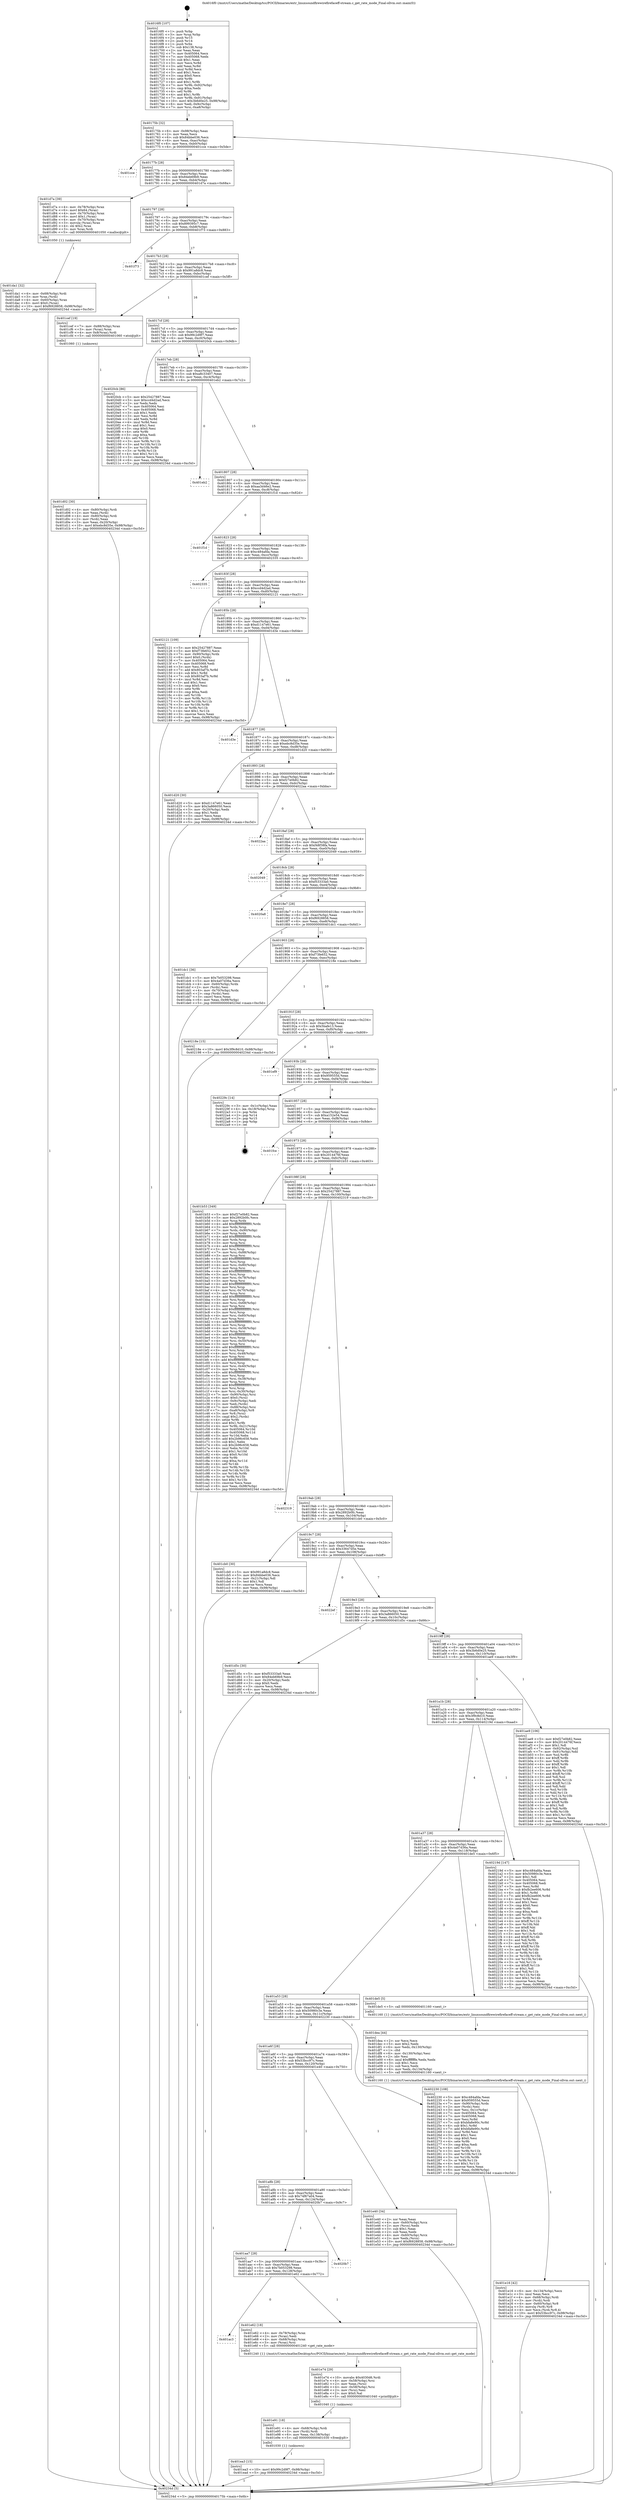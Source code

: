digraph "0x4016f0" {
  label = "0x4016f0 (/mnt/c/Users/mathe/Desktop/tcc/POCII/binaries/extr_linuxsoundfirewirefirefaceff-stream.c_get_rate_mode_Final-ollvm.out::main(0))"
  labelloc = "t"
  node[shape=record]

  Entry [label="",width=0.3,height=0.3,shape=circle,fillcolor=black,style=filled]
  "0x40175b" [label="{
     0x40175b [32]\l
     | [instrs]\l
     &nbsp;&nbsp;0x40175b \<+6\>: mov -0x98(%rbp),%eax\l
     &nbsp;&nbsp;0x401761 \<+2\>: mov %eax,%ecx\l
     &nbsp;&nbsp;0x401763 \<+6\>: sub $0x84bbe036,%ecx\l
     &nbsp;&nbsp;0x401769 \<+6\>: mov %eax,-0xac(%rbp)\l
     &nbsp;&nbsp;0x40176f \<+6\>: mov %ecx,-0xb0(%rbp)\l
     &nbsp;&nbsp;0x401775 \<+6\>: je 0000000000401cce \<main+0x5de\>\l
  }"]
  "0x401cce" [label="{
     0x401cce\l
  }", style=dashed]
  "0x40177b" [label="{
     0x40177b [28]\l
     | [instrs]\l
     &nbsp;&nbsp;0x40177b \<+5\>: jmp 0000000000401780 \<main+0x90\>\l
     &nbsp;&nbsp;0x401780 \<+6\>: mov -0xac(%rbp),%eax\l
     &nbsp;&nbsp;0x401786 \<+5\>: sub $0x84eb69b9,%eax\l
     &nbsp;&nbsp;0x40178b \<+6\>: mov %eax,-0xb4(%rbp)\l
     &nbsp;&nbsp;0x401791 \<+6\>: je 0000000000401d7a \<main+0x68a\>\l
  }"]
  Exit [label="",width=0.3,height=0.3,shape=circle,fillcolor=black,style=filled,peripheries=2]
  "0x401d7a" [label="{
     0x401d7a [39]\l
     | [instrs]\l
     &nbsp;&nbsp;0x401d7a \<+4\>: mov -0x78(%rbp),%rax\l
     &nbsp;&nbsp;0x401d7e \<+6\>: movl $0x64,(%rax)\l
     &nbsp;&nbsp;0x401d84 \<+4\>: mov -0x70(%rbp),%rax\l
     &nbsp;&nbsp;0x401d88 \<+6\>: movl $0x1,(%rax)\l
     &nbsp;&nbsp;0x401d8e \<+4\>: mov -0x70(%rbp),%rax\l
     &nbsp;&nbsp;0x401d92 \<+3\>: movslq (%rax),%rax\l
     &nbsp;&nbsp;0x401d95 \<+4\>: shl $0x2,%rax\l
     &nbsp;&nbsp;0x401d99 \<+3\>: mov %rax,%rdi\l
     &nbsp;&nbsp;0x401d9c \<+5\>: call 0000000000401050 \<malloc@plt\>\l
     | [calls]\l
     &nbsp;&nbsp;0x401050 \{1\} (unknown)\l
  }"]
  "0x401797" [label="{
     0x401797 [28]\l
     | [instrs]\l
     &nbsp;&nbsp;0x401797 \<+5\>: jmp 000000000040179c \<main+0xac\>\l
     &nbsp;&nbsp;0x40179c \<+6\>: mov -0xac(%rbp),%eax\l
     &nbsp;&nbsp;0x4017a2 \<+5\>: sub $0x899395c7,%eax\l
     &nbsp;&nbsp;0x4017a7 \<+6\>: mov %eax,-0xb8(%rbp)\l
     &nbsp;&nbsp;0x4017ad \<+6\>: je 0000000000401f73 \<main+0x883\>\l
  }"]
  "0x401ea3" [label="{
     0x401ea3 [15]\l
     | [instrs]\l
     &nbsp;&nbsp;0x401ea3 \<+10\>: movl $0x99c2d9f7,-0x98(%rbp)\l
     &nbsp;&nbsp;0x401ead \<+5\>: jmp 000000000040234d \<main+0xc5d\>\l
  }"]
  "0x401f73" [label="{
     0x401f73\l
  }", style=dashed]
  "0x4017b3" [label="{
     0x4017b3 [28]\l
     | [instrs]\l
     &nbsp;&nbsp;0x4017b3 \<+5\>: jmp 00000000004017b8 \<main+0xc8\>\l
     &nbsp;&nbsp;0x4017b8 \<+6\>: mov -0xac(%rbp),%eax\l
     &nbsp;&nbsp;0x4017be \<+5\>: sub $0x991a8dc8,%eax\l
     &nbsp;&nbsp;0x4017c3 \<+6\>: mov %eax,-0xbc(%rbp)\l
     &nbsp;&nbsp;0x4017c9 \<+6\>: je 0000000000401cef \<main+0x5ff\>\l
  }"]
  "0x401e91" [label="{
     0x401e91 [18]\l
     | [instrs]\l
     &nbsp;&nbsp;0x401e91 \<+4\>: mov -0x68(%rbp),%rdi\l
     &nbsp;&nbsp;0x401e95 \<+3\>: mov (%rdi),%rdi\l
     &nbsp;&nbsp;0x401e98 \<+6\>: mov %eax,-0x138(%rbp)\l
     &nbsp;&nbsp;0x401e9e \<+5\>: call 0000000000401030 \<free@plt\>\l
     | [calls]\l
     &nbsp;&nbsp;0x401030 \{1\} (unknown)\l
  }"]
  "0x401cef" [label="{
     0x401cef [19]\l
     | [instrs]\l
     &nbsp;&nbsp;0x401cef \<+7\>: mov -0x88(%rbp),%rax\l
     &nbsp;&nbsp;0x401cf6 \<+3\>: mov (%rax),%rax\l
     &nbsp;&nbsp;0x401cf9 \<+4\>: mov 0x8(%rax),%rdi\l
     &nbsp;&nbsp;0x401cfd \<+5\>: call 0000000000401060 \<atoi@plt\>\l
     | [calls]\l
     &nbsp;&nbsp;0x401060 \{1\} (unknown)\l
  }"]
  "0x4017cf" [label="{
     0x4017cf [28]\l
     | [instrs]\l
     &nbsp;&nbsp;0x4017cf \<+5\>: jmp 00000000004017d4 \<main+0xe4\>\l
     &nbsp;&nbsp;0x4017d4 \<+6\>: mov -0xac(%rbp),%eax\l
     &nbsp;&nbsp;0x4017da \<+5\>: sub $0x99c2d9f7,%eax\l
     &nbsp;&nbsp;0x4017df \<+6\>: mov %eax,-0xc0(%rbp)\l
     &nbsp;&nbsp;0x4017e5 \<+6\>: je 00000000004020cb \<main+0x9db\>\l
  }"]
  "0x401e74" [label="{
     0x401e74 [29]\l
     | [instrs]\l
     &nbsp;&nbsp;0x401e74 \<+10\>: movabs $0x4030d6,%rdi\l
     &nbsp;&nbsp;0x401e7e \<+4\>: mov -0x58(%rbp),%rsi\l
     &nbsp;&nbsp;0x401e82 \<+2\>: mov %eax,(%rsi)\l
     &nbsp;&nbsp;0x401e84 \<+4\>: mov -0x58(%rbp),%rsi\l
     &nbsp;&nbsp;0x401e88 \<+2\>: mov (%rsi),%esi\l
     &nbsp;&nbsp;0x401e8a \<+2\>: mov $0x0,%al\l
     &nbsp;&nbsp;0x401e8c \<+5\>: call 0000000000401040 \<printf@plt\>\l
     | [calls]\l
     &nbsp;&nbsp;0x401040 \{1\} (unknown)\l
  }"]
  "0x4020cb" [label="{
     0x4020cb [86]\l
     | [instrs]\l
     &nbsp;&nbsp;0x4020cb \<+5\>: mov $0x25427887,%eax\l
     &nbsp;&nbsp;0x4020d0 \<+5\>: mov $0xccd4d2ad,%ecx\l
     &nbsp;&nbsp;0x4020d5 \<+2\>: xor %edx,%edx\l
     &nbsp;&nbsp;0x4020d7 \<+7\>: mov 0x405064,%esi\l
     &nbsp;&nbsp;0x4020de \<+7\>: mov 0x405068,%edi\l
     &nbsp;&nbsp;0x4020e5 \<+3\>: sub $0x1,%edx\l
     &nbsp;&nbsp;0x4020e8 \<+3\>: mov %esi,%r8d\l
     &nbsp;&nbsp;0x4020eb \<+3\>: add %edx,%r8d\l
     &nbsp;&nbsp;0x4020ee \<+4\>: imul %r8d,%esi\l
     &nbsp;&nbsp;0x4020f2 \<+3\>: and $0x1,%esi\l
     &nbsp;&nbsp;0x4020f5 \<+3\>: cmp $0x0,%esi\l
     &nbsp;&nbsp;0x4020f8 \<+4\>: sete %r9b\l
     &nbsp;&nbsp;0x4020fc \<+3\>: cmp $0xa,%edi\l
     &nbsp;&nbsp;0x4020ff \<+4\>: setl %r10b\l
     &nbsp;&nbsp;0x402103 \<+3\>: mov %r9b,%r11b\l
     &nbsp;&nbsp;0x402106 \<+3\>: and %r10b,%r11b\l
     &nbsp;&nbsp;0x402109 \<+3\>: xor %r10b,%r9b\l
     &nbsp;&nbsp;0x40210c \<+3\>: or %r9b,%r11b\l
     &nbsp;&nbsp;0x40210f \<+4\>: test $0x1,%r11b\l
     &nbsp;&nbsp;0x402113 \<+3\>: cmovne %ecx,%eax\l
     &nbsp;&nbsp;0x402116 \<+6\>: mov %eax,-0x98(%rbp)\l
     &nbsp;&nbsp;0x40211c \<+5\>: jmp 000000000040234d \<main+0xc5d\>\l
  }"]
  "0x4017eb" [label="{
     0x4017eb [28]\l
     | [instrs]\l
     &nbsp;&nbsp;0x4017eb \<+5\>: jmp 00000000004017f0 \<main+0x100\>\l
     &nbsp;&nbsp;0x4017f0 \<+6\>: mov -0xac(%rbp),%eax\l
     &nbsp;&nbsp;0x4017f6 \<+5\>: sub $0xa8c33407,%eax\l
     &nbsp;&nbsp;0x4017fb \<+6\>: mov %eax,-0xc4(%rbp)\l
     &nbsp;&nbsp;0x401801 \<+6\>: je 0000000000401eb2 \<main+0x7c2\>\l
  }"]
  "0x401ac3" [label="{
     0x401ac3\l
  }", style=dashed]
  "0x401eb2" [label="{
     0x401eb2\l
  }", style=dashed]
  "0x401807" [label="{
     0x401807 [28]\l
     | [instrs]\l
     &nbsp;&nbsp;0x401807 \<+5\>: jmp 000000000040180c \<main+0x11c\>\l
     &nbsp;&nbsp;0x40180c \<+6\>: mov -0xac(%rbp),%eax\l
     &nbsp;&nbsp;0x401812 \<+5\>: sub $0xaa3d46e2,%eax\l
     &nbsp;&nbsp;0x401817 \<+6\>: mov %eax,-0xc8(%rbp)\l
     &nbsp;&nbsp;0x40181d \<+6\>: je 0000000000401f1d \<main+0x82d\>\l
  }"]
  "0x401e62" [label="{
     0x401e62 [18]\l
     | [instrs]\l
     &nbsp;&nbsp;0x401e62 \<+4\>: mov -0x78(%rbp),%rax\l
     &nbsp;&nbsp;0x401e66 \<+2\>: mov (%rax),%edi\l
     &nbsp;&nbsp;0x401e68 \<+4\>: mov -0x68(%rbp),%rax\l
     &nbsp;&nbsp;0x401e6c \<+3\>: mov (%rax),%rsi\l
     &nbsp;&nbsp;0x401e6f \<+5\>: call 0000000000401240 \<get_rate_mode\>\l
     | [calls]\l
     &nbsp;&nbsp;0x401240 \{1\} (/mnt/c/Users/mathe/Desktop/tcc/POCII/binaries/extr_linuxsoundfirewirefirefaceff-stream.c_get_rate_mode_Final-ollvm.out::get_rate_mode)\l
  }"]
  "0x401f1d" [label="{
     0x401f1d\l
  }", style=dashed]
  "0x401823" [label="{
     0x401823 [28]\l
     | [instrs]\l
     &nbsp;&nbsp;0x401823 \<+5\>: jmp 0000000000401828 \<main+0x138\>\l
     &nbsp;&nbsp;0x401828 \<+6\>: mov -0xac(%rbp),%eax\l
     &nbsp;&nbsp;0x40182e \<+5\>: sub $0xc484afda,%eax\l
     &nbsp;&nbsp;0x401833 \<+6\>: mov %eax,-0xcc(%rbp)\l
     &nbsp;&nbsp;0x401839 \<+6\>: je 0000000000402335 \<main+0xc45\>\l
  }"]
  "0x401aa7" [label="{
     0x401aa7 [28]\l
     | [instrs]\l
     &nbsp;&nbsp;0x401aa7 \<+5\>: jmp 0000000000401aac \<main+0x3bc\>\l
     &nbsp;&nbsp;0x401aac \<+6\>: mov -0xac(%rbp),%eax\l
     &nbsp;&nbsp;0x401ab2 \<+5\>: sub $0x7b053298,%eax\l
     &nbsp;&nbsp;0x401ab7 \<+6\>: mov %eax,-0x128(%rbp)\l
     &nbsp;&nbsp;0x401abd \<+6\>: je 0000000000401e62 \<main+0x772\>\l
  }"]
  "0x402335" [label="{
     0x402335\l
  }", style=dashed]
  "0x40183f" [label="{
     0x40183f [28]\l
     | [instrs]\l
     &nbsp;&nbsp;0x40183f \<+5\>: jmp 0000000000401844 \<main+0x154\>\l
     &nbsp;&nbsp;0x401844 \<+6\>: mov -0xac(%rbp),%eax\l
     &nbsp;&nbsp;0x40184a \<+5\>: sub $0xccd4d2ad,%eax\l
     &nbsp;&nbsp;0x40184f \<+6\>: mov %eax,-0xd0(%rbp)\l
     &nbsp;&nbsp;0x401855 \<+6\>: je 0000000000402121 \<main+0xa31\>\l
  }"]
  "0x4020b7" [label="{
     0x4020b7\l
  }", style=dashed]
  "0x402121" [label="{
     0x402121 [109]\l
     | [instrs]\l
     &nbsp;&nbsp;0x402121 \<+5\>: mov $0x25427887,%eax\l
     &nbsp;&nbsp;0x402126 \<+5\>: mov $0xf73fe652,%ecx\l
     &nbsp;&nbsp;0x40212b \<+7\>: mov -0x90(%rbp),%rdx\l
     &nbsp;&nbsp;0x402132 \<+6\>: movl $0x0,(%rdx)\l
     &nbsp;&nbsp;0x402138 \<+7\>: mov 0x405064,%esi\l
     &nbsp;&nbsp;0x40213f \<+7\>: mov 0x405068,%edi\l
     &nbsp;&nbsp;0x402146 \<+3\>: mov %esi,%r8d\l
     &nbsp;&nbsp;0x402149 \<+7\>: add $0x803af7b,%r8d\l
     &nbsp;&nbsp;0x402150 \<+4\>: sub $0x1,%r8d\l
     &nbsp;&nbsp;0x402154 \<+7\>: sub $0x803af7b,%r8d\l
     &nbsp;&nbsp;0x40215b \<+4\>: imul %r8d,%esi\l
     &nbsp;&nbsp;0x40215f \<+3\>: and $0x1,%esi\l
     &nbsp;&nbsp;0x402162 \<+3\>: cmp $0x0,%esi\l
     &nbsp;&nbsp;0x402165 \<+4\>: sete %r9b\l
     &nbsp;&nbsp;0x402169 \<+3\>: cmp $0xa,%edi\l
     &nbsp;&nbsp;0x40216c \<+4\>: setl %r10b\l
     &nbsp;&nbsp;0x402170 \<+3\>: mov %r9b,%r11b\l
     &nbsp;&nbsp;0x402173 \<+3\>: and %r10b,%r11b\l
     &nbsp;&nbsp;0x402176 \<+3\>: xor %r10b,%r9b\l
     &nbsp;&nbsp;0x402179 \<+3\>: or %r9b,%r11b\l
     &nbsp;&nbsp;0x40217c \<+4\>: test $0x1,%r11b\l
     &nbsp;&nbsp;0x402180 \<+3\>: cmovne %ecx,%eax\l
     &nbsp;&nbsp;0x402183 \<+6\>: mov %eax,-0x98(%rbp)\l
     &nbsp;&nbsp;0x402189 \<+5\>: jmp 000000000040234d \<main+0xc5d\>\l
  }"]
  "0x40185b" [label="{
     0x40185b [28]\l
     | [instrs]\l
     &nbsp;&nbsp;0x40185b \<+5\>: jmp 0000000000401860 \<main+0x170\>\l
     &nbsp;&nbsp;0x401860 \<+6\>: mov -0xac(%rbp),%eax\l
     &nbsp;&nbsp;0x401866 \<+5\>: sub $0xd1147e61,%eax\l
     &nbsp;&nbsp;0x40186b \<+6\>: mov %eax,-0xd4(%rbp)\l
     &nbsp;&nbsp;0x401871 \<+6\>: je 0000000000401d3e \<main+0x64e\>\l
  }"]
  "0x401a8b" [label="{
     0x401a8b [28]\l
     | [instrs]\l
     &nbsp;&nbsp;0x401a8b \<+5\>: jmp 0000000000401a90 \<main+0x3a0\>\l
     &nbsp;&nbsp;0x401a90 \<+6\>: mov -0xac(%rbp),%eax\l
     &nbsp;&nbsp;0x401a96 \<+5\>: sub $0x74f67a04,%eax\l
     &nbsp;&nbsp;0x401a9b \<+6\>: mov %eax,-0x124(%rbp)\l
     &nbsp;&nbsp;0x401aa1 \<+6\>: je 00000000004020b7 \<main+0x9c7\>\l
  }"]
  "0x401d3e" [label="{
     0x401d3e\l
  }", style=dashed]
  "0x401877" [label="{
     0x401877 [28]\l
     | [instrs]\l
     &nbsp;&nbsp;0x401877 \<+5\>: jmp 000000000040187c \<main+0x18c\>\l
     &nbsp;&nbsp;0x40187c \<+6\>: mov -0xac(%rbp),%eax\l
     &nbsp;&nbsp;0x401882 \<+5\>: sub $0xebc8d35e,%eax\l
     &nbsp;&nbsp;0x401887 \<+6\>: mov %eax,-0xd8(%rbp)\l
     &nbsp;&nbsp;0x40188d \<+6\>: je 0000000000401d20 \<main+0x630\>\l
  }"]
  "0x401e40" [label="{
     0x401e40 [34]\l
     | [instrs]\l
     &nbsp;&nbsp;0x401e40 \<+2\>: xor %eax,%eax\l
     &nbsp;&nbsp;0x401e42 \<+4\>: mov -0x60(%rbp),%rcx\l
     &nbsp;&nbsp;0x401e46 \<+2\>: mov (%rcx),%edx\l
     &nbsp;&nbsp;0x401e48 \<+3\>: sub $0x1,%eax\l
     &nbsp;&nbsp;0x401e4b \<+2\>: sub %eax,%edx\l
     &nbsp;&nbsp;0x401e4d \<+4\>: mov -0x60(%rbp),%rcx\l
     &nbsp;&nbsp;0x401e51 \<+2\>: mov %edx,(%rcx)\l
     &nbsp;&nbsp;0x401e53 \<+10\>: movl $0xf6928858,-0x98(%rbp)\l
     &nbsp;&nbsp;0x401e5d \<+5\>: jmp 000000000040234d \<main+0xc5d\>\l
  }"]
  "0x401d20" [label="{
     0x401d20 [30]\l
     | [instrs]\l
     &nbsp;&nbsp;0x401d20 \<+5\>: mov $0xd1147e61,%eax\l
     &nbsp;&nbsp;0x401d25 \<+5\>: mov $0x3a866050,%ecx\l
     &nbsp;&nbsp;0x401d2a \<+3\>: mov -0x20(%rbp),%edx\l
     &nbsp;&nbsp;0x401d2d \<+3\>: cmp $0x1,%edx\l
     &nbsp;&nbsp;0x401d30 \<+3\>: cmovl %ecx,%eax\l
     &nbsp;&nbsp;0x401d33 \<+6\>: mov %eax,-0x98(%rbp)\l
     &nbsp;&nbsp;0x401d39 \<+5\>: jmp 000000000040234d \<main+0xc5d\>\l
  }"]
  "0x401893" [label="{
     0x401893 [28]\l
     | [instrs]\l
     &nbsp;&nbsp;0x401893 \<+5\>: jmp 0000000000401898 \<main+0x1a8\>\l
     &nbsp;&nbsp;0x401898 \<+6\>: mov -0xac(%rbp),%eax\l
     &nbsp;&nbsp;0x40189e \<+5\>: sub $0xf27e0b82,%eax\l
     &nbsp;&nbsp;0x4018a3 \<+6\>: mov %eax,-0xdc(%rbp)\l
     &nbsp;&nbsp;0x4018a9 \<+6\>: je 00000000004022aa \<main+0xbba\>\l
  }"]
  "0x401a6f" [label="{
     0x401a6f [28]\l
     | [instrs]\l
     &nbsp;&nbsp;0x401a6f \<+5\>: jmp 0000000000401a74 \<main+0x384\>\l
     &nbsp;&nbsp;0x401a74 \<+6\>: mov -0xac(%rbp),%eax\l
     &nbsp;&nbsp;0x401a7a \<+5\>: sub $0x53bcc97c,%eax\l
     &nbsp;&nbsp;0x401a7f \<+6\>: mov %eax,-0x120(%rbp)\l
     &nbsp;&nbsp;0x401a85 \<+6\>: je 0000000000401e40 \<main+0x750\>\l
  }"]
  "0x4022aa" [label="{
     0x4022aa\l
  }", style=dashed]
  "0x4018af" [label="{
     0x4018af [28]\l
     | [instrs]\l
     &nbsp;&nbsp;0x4018af \<+5\>: jmp 00000000004018b4 \<main+0x1c4\>\l
     &nbsp;&nbsp;0x4018b4 \<+6\>: mov -0xac(%rbp),%eax\l
     &nbsp;&nbsp;0x4018ba \<+5\>: sub $0xf48f38fa,%eax\l
     &nbsp;&nbsp;0x4018bf \<+6\>: mov %eax,-0xe0(%rbp)\l
     &nbsp;&nbsp;0x4018c5 \<+6\>: je 0000000000402049 \<main+0x959\>\l
  }"]
  "0x402230" [label="{
     0x402230 [108]\l
     | [instrs]\l
     &nbsp;&nbsp;0x402230 \<+5\>: mov $0xc484afda,%eax\l
     &nbsp;&nbsp;0x402235 \<+5\>: mov $0x959555d,%ecx\l
     &nbsp;&nbsp;0x40223a \<+7\>: mov -0x90(%rbp),%rdx\l
     &nbsp;&nbsp;0x402241 \<+2\>: mov (%rdx),%esi\l
     &nbsp;&nbsp;0x402243 \<+3\>: mov %esi,-0x1c(%rbp)\l
     &nbsp;&nbsp;0x402246 \<+7\>: mov 0x405064,%esi\l
     &nbsp;&nbsp;0x40224d \<+7\>: mov 0x405068,%edi\l
     &nbsp;&nbsp;0x402254 \<+3\>: mov %esi,%r8d\l
     &nbsp;&nbsp;0x402257 \<+7\>: sub $0xbfa8e90c,%r8d\l
     &nbsp;&nbsp;0x40225e \<+4\>: sub $0x1,%r8d\l
     &nbsp;&nbsp;0x402262 \<+7\>: add $0xbfa8e90c,%r8d\l
     &nbsp;&nbsp;0x402269 \<+4\>: imul %r8d,%esi\l
     &nbsp;&nbsp;0x40226d \<+3\>: and $0x1,%esi\l
     &nbsp;&nbsp;0x402270 \<+3\>: cmp $0x0,%esi\l
     &nbsp;&nbsp;0x402273 \<+4\>: sete %r9b\l
     &nbsp;&nbsp;0x402277 \<+3\>: cmp $0xa,%edi\l
     &nbsp;&nbsp;0x40227a \<+4\>: setl %r10b\l
     &nbsp;&nbsp;0x40227e \<+3\>: mov %r9b,%r11b\l
     &nbsp;&nbsp;0x402281 \<+3\>: and %r10b,%r11b\l
     &nbsp;&nbsp;0x402284 \<+3\>: xor %r10b,%r9b\l
     &nbsp;&nbsp;0x402287 \<+3\>: or %r9b,%r11b\l
     &nbsp;&nbsp;0x40228a \<+4\>: test $0x1,%r11b\l
     &nbsp;&nbsp;0x40228e \<+3\>: cmovne %ecx,%eax\l
     &nbsp;&nbsp;0x402291 \<+6\>: mov %eax,-0x98(%rbp)\l
     &nbsp;&nbsp;0x402297 \<+5\>: jmp 000000000040234d \<main+0xc5d\>\l
  }"]
  "0x402049" [label="{
     0x402049\l
  }", style=dashed]
  "0x4018cb" [label="{
     0x4018cb [28]\l
     | [instrs]\l
     &nbsp;&nbsp;0x4018cb \<+5\>: jmp 00000000004018d0 \<main+0x1e0\>\l
     &nbsp;&nbsp;0x4018d0 \<+6\>: mov -0xac(%rbp),%eax\l
     &nbsp;&nbsp;0x4018d6 \<+5\>: sub $0xf53333a0,%eax\l
     &nbsp;&nbsp;0x4018db \<+6\>: mov %eax,-0xe4(%rbp)\l
     &nbsp;&nbsp;0x4018e1 \<+6\>: je 00000000004020a8 \<main+0x9b8\>\l
  }"]
  "0x401e16" [label="{
     0x401e16 [42]\l
     | [instrs]\l
     &nbsp;&nbsp;0x401e16 \<+6\>: mov -0x134(%rbp),%ecx\l
     &nbsp;&nbsp;0x401e1c \<+3\>: imul %eax,%ecx\l
     &nbsp;&nbsp;0x401e1f \<+4\>: mov -0x68(%rbp),%rdi\l
     &nbsp;&nbsp;0x401e23 \<+3\>: mov (%rdi),%rdi\l
     &nbsp;&nbsp;0x401e26 \<+4\>: mov -0x60(%rbp),%r8\l
     &nbsp;&nbsp;0x401e2a \<+3\>: movslq (%r8),%r8\l
     &nbsp;&nbsp;0x401e2d \<+4\>: mov %ecx,(%rdi,%r8,4)\l
     &nbsp;&nbsp;0x401e31 \<+10\>: movl $0x53bcc97c,-0x98(%rbp)\l
     &nbsp;&nbsp;0x401e3b \<+5\>: jmp 000000000040234d \<main+0xc5d\>\l
  }"]
  "0x4020a8" [label="{
     0x4020a8\l
  }", style=dashed]
  "0x4018e7" [label="{
     0x4018e7 [28]\l
     | [instrs]\l
     &nbsp;&nbsp;0x4018e7 \<+5\>: jmp 00000000004018ec \<main+0x1fc\>\l
     &nbsp;&nbsp;0x4018ec \<+6\>: mov -0xac(%rbp),%eax\l
     &nbsp;&nbsp;0x4018f2 \<+5\>: sub $0xf6928858,%eax\l
     &nbsp;&nbsp;0x4018f7 \<+6\>: mov %eax,-0xe8(%rbp)\l
     &nbsp;&nbsp;0x4018fd \<+6\>: je 0000000000401dc1 \<main+0x6d1\>\l
  }"]
  "0x401dea" [label="{
     0x401dea [44]\l
     | [instrs]\l
     &nbsp;&nbsp;0x401dea \<+2\>: xor %ecx,%ecx\l
     &nbsp;&nbsp;0x401dec \<+5\>: mov $0x2,%edx\l
     &nbsp;&nbsp;0x401df1 \<+6\>: mov %edx,-0x130(%rbp)\l
     &nbsp;&nbsp;0x401df7 \<+1\>: cltd\l
     &nbsp;&nbsp;0x401df8 \<+6\>: mov -0x130(%rbp),%esi\l
     &nbsp;&nbsp;0x401dfe \<+2\>: idiv %esi\l
     &nbsp;&nbsp;0x401e00 \<+6\>: imul $0xfffffffe,%edx,%edx\l
     &nbsp;&nbsp;0x401e06 \<+3\>: sub $0x1,%ecx\l
     &nbsp;&nbsp;0x401e09 \<+2\>: sub %ecx,%edx\l
     &nbsp;&nbsp;0x401e0b \<+6\>: mov %edx,-0x134(%rbp)\l
     &nbsp;&nbsp;0x401e11 \<+5\>: call 0000000000401160 \<next_i\>\l
     | [calls]\l
     &nbsp;&nbsp;0x401160 \{1\} (/mnt/c/Users/mathe/Desktop/tcc/POCII/binaries/extr_linuxsoundfirewirefirefaceff-stream.c_get_rate_mode_Final-ollvm.out::next_i)\l
  }"]
  "0x401dc1" [label="{
     0x401dc1 [36]\l
     | [instrs]\l
     &nbsp;&nbsp;0x401dc1 \<+5\>: mov $0x7b053298,%eax\l
     &nbsp;&nbsp;0x401dc6 \<+5\>: mov $0x4a07d36a,%ecx\l
     &nbsp;&nbsp;0x401dcb \<+4\>: mov -0x60(%rbp),%rdx\l
     &nbsp;&nbsp;0x401dcf \<+2\>: mov (%rdx),%esi\l
     &nbsp;&nbsp;0x401dd1 \<+4\>: mov -0x70(%rbp),%rdx\l
     &nbsp;&nbsp;0x401dd5 \<+2\>: cmp (%rdx),%esi\l
     &nbsp;&nbsp;0x401dd7 \<+3\>: cmovl %ecx,%eax\l
     &nbsp;&nbsp;0x401dda \<+6\>: mov %eax,-0x98(%rbp)\l
     &nbsp;&nbsp;0x401de0 \<+5\>: jmp 000000000040234d \<main+0xc5d\>\l
  }"]
  "0x401903" [label="{
     0x401903 [28]\l
     | [instrs]\l
     &nbsp;&nbsp;0x401903 \<+5\>: jmp 0000000000401908 \<main+0x218\>\l
     &nbsp;&nbsp;0x401908 \<+6\>: mov -0xac(%rbp),%eax\l
     &nbsp;&nbsp;0x40190e \<+5\>: sub $0xf73fe652,%eax\l
     &nbsp;&nbsp;0x401913 \<+6\>: mov %eax,-0xec(%rbp)\l
     &nbsp;&nbsp;0x401919 \<+6\>: je 000000000040218e \<main+0xa9e\>\l
  }"]
  "0x401a53" [label="{
     0x401a53 [28]\l
     | [instrs]\l
     &nbsp;&nbsp;0x401a53 \<+5\>: jmp 0000000000401a58 \<main+0x368\>\l
     &nbsp;&nbsp;0x401a58 \<+6\>: mov -0xac(%rbp),%eax\l
     &nbsp;&nbsp;0x401a5e \<+5\>: sub $0x50980c3e,%eax\l
     &nbsp;&nbsp;0x401a63 \<+6\>: mov %eax,-0x11c(%rbp)\l
     &nbsp;&nbsp;0x401a69 \<+6\>: je 0000000000402230 \<main+0xb40\>\l
  }"]
  "0x40218e" [label="{
     0x40218e [15]\l
     | [instrs]\l
     &nbsp;&nbsp;0x40218e \<+10\>: movl $0x3f9c8d10,-0x98(%rbp)\l
     &nbsp;&nbsp;0x402198 \<+5\>: jmp 000000000040234d \<main+0xc5d\>\l
  }"]
  "0x40191f" [label="{
     0x40191f [28]\l
     | [instrs]\l
     &nbsp;&nbsp;0x40191f \<+5\>: jmp 0000000000401924 \<main+0x234\>\l
     &nbsp;&nbsp;0x401924 \<+6\>: mov -0xac(%rbp),%eax\l
     &nbsp;&nbsp;0x40192a \<+5\>: sub $0x5bafe13,%eax\l
     &nbsp;&nbsp;0x40192f \<+6\>: mov %eax,-0xf0(%rbp)\l
     &nbsp;&nbsp;0x401935 \<+6\>: je 0000000000401ef9 \<main+0x809\>\l
  }"]
  "0x401de5" [label="{
     0x401de5 [5]\l
     | [instrs]\l
     &nbsp;&nbsp;0x401de5 \<+5\>: call 0000000000401160 \<next_i\>\l
     | [calls]\l
     &nbsp;&nbsp;0x401160 \{1\} (/mnt/c/Users/mathe/Desktop/tcc/POCII/binaries/extr_linuxsoundfirewirefirefaceff-stream.c_get_rate_mode_Final-ollvm.out::next_i)\l
  }"]
  "0x401ef9" [label="{
     0x401ef9\l
  }", style=dashed]
  "0x40193b" [label="{
     0x40193b [28]\l
     | [instrs]\l
     &nbsp;&nbsp;0x40193b \<+5\>: jmp 0000000000401940 \<main+0x250\>\l
     &nbsp;&nbsp;0x401940 \<+6\>: mov -0xac(%rbp),%eax\l
     &nbsp;&nbsp;0x401946 \<+5\>: sub $0x959555d,%eax\l
     &nbsp;&nbsp;0x40194b \<+6\>: mov %eax,-0xf4(%rbp)\l
     &nbsp;&nbsp;0x401951 \<+6\>: je 000000000040229c \<main+0xbac\>\l
  }"]
  "0x401a37" [label="{
     0x401a37 [28]\l
     | [instrs]\l
     &nbsp;&nbsp;0x401a37 \<+5\>: jmp 0000000000401a3c \<main+0x34c\>\l
     &nbsp;&nbsp;0x401a3c \<+6\>: mov -0xac(%rbp),%eax\l
     &nbsp;&nbsp;0x401a42 \<+5\>: sub $0x4a07d36a,%eax\l
     &nbsp;&nbsp;0x401a47 \<+6\>: mov %eax,-0x118(%rbp)\l
     &nbsp;&nbsp;0x401a4d \<+6\>: je 0000000000401de5 \<main+0x6f5\>\l
  }"]
  "0x40229c" [label="{
     0x40229c [14]\l
     | [instrs]\l
     &nbsp;&nbsp;0x40229c \<+3\>: mov -0x1c(%rbp),%eax\l
     &nbsp;&nbsp;0x40229f \<+4\>: lea -0x18(%rbp),%rsp\l
     &nbsp;&nbsp;0x4022a3 \<+1\>: pop %rbx\l
     &nbsp;&nbsp;0x4022a4 \<+2\>: pop %r14\l
     &nbsp;&nbsp;0x4022a6 \<+2\>: pop %r15\l
     &nbsp;&nbsp;0x4022a8 \<+1\>: pop %rbp\l
     &nbsp;&nbsp;0x4022a9 \<+1\>: ret\l
  }"]
  "0x401957" [label="{
     0x401957 [28]\l
     | [instrs]\l
     &nbsp;&nbsp;0x401957 \<+5\>: jmp 000000000040195c \<main+0x26c\>\l
     &nbsp;&nbsp;0x40195c \<+6\>: mov -0xac(%rbp),%eax\l
     &nbsp;&nbsp;0x401962 \<+5\>: sub $0xa152e54,%eax\l
     &nbsp;&nbsp;0x401967 \<+6\>: mov %eax,-0xf8(%rbp)\l
     &nbsp;&nbsp;0x40196d \<+6\>: je 0000000000401fce \<main+0x8de\>\l
  }"]
  "0x40219d" [label="{
     0x40219d [147]\l
     | [instrs]\l
     &nbsp;&nbsp;0x40219d \<+5\>: mov $0xc484afda,%eax\l
     &nbsp;&nbsp;0x4021a2 \<+5\>: mov $0x50980c3e,%ecx\l
     &nbsp;&nbsp;0x4021a7 \<+2\>: mov $0x1,%dl\l
     &nbsp;&nbsp;0x4021a9 \<+7\>: mov 0x405064,%esi\l
     &nbsp;&nbsp;0x4021b0 \<+7\>: mov 0x405068,%edi\l
     &nbsp;&nbsp;0x4021b7 \<+3\>: mov %esi,%r8d\l
     &nbsp;&nbsp;0x4021ba \<+7\>: sub $0xfb2ee606,%r8d\l
     &nbsp;&nbsp;0x4021c1 \<+4\>: sub $0x1,%r8d\l
     &nbsp;&nbsp;0x4021c5 \<+7\>: add $0xfb2ee606,%r8d\l
     &nbsp;&nbsp;0x4021cc \<+4\>: imul %r8d,%esi\l
     &nbsp;&nbsp;0x4021d0 \<+3\>: and $0x1,%esi\l
     &nbsp;&nbsp;0x4021d3 \<+3\>: cmp $0x0,%esi\l
     &nbsp;&nbsp;0x4021d6 \<+4\>: sete %r9b\l
     &nbsp;&nbsp;0x4021da \<+3\>: cmp $0xa,%edi\l
     &nbsp;&nbsp;0x4021dd \<+4\>: setl %r10b\l
     &nbsp;&nbsp;0x4021e1 \<+3\>: mov %r9b,%r11b\l
     &nbsp;&nbsp;0x4021e4 \<+4\>: xor $0xff,%r11b\l
     &nbsp;&nbsp;0x4021e8 \<+3\>: mov %r10b,%bl\l
     &nbsp;&nbsp;0x4021eb \<+3\>: xor $0xff,%bl\l
     &nbsp;&nbsp;0x4021ee \<+3\>: xor $0x1,%dl\l
     &nbsp;&nbsp;0x4021f1 \<+3\>: mov %r11b,%r14b\l
     &nbsp;&nbsp;0x4021f4 \<+4\>: and $0xff,%r14b\l
     &nbsp;&nbsp;0x4021f8 \<+3\>: and %dl,%r9b\l
     &nbsp;&nbsp;0x4021fb \<+3\>: mov %bl,%r15b\l
     &nbsp;&nbsp;0x4021fe \<+4\>: and $0xff,%r15b\l
     &nbsp;&nbsp;0x402202 \<+3\>: and %dl,%r10b\l
     &nbsp;&nbsp;0x402205 \<+3\>: or %r9b,%r14b\l
     &nbsp;&nbsp;0x402208 \<+3\>: or %r10b,%r15b\l
     &nbsp;&nbsp;0x40220b \<+3\>: xor %r15b,%r14b\l
     &nbsp;&nbsp;0x40220e \<+3\>: or %bl,%r11b\l
     &nbsp;&nbsp;0x402211 \<+4\>: xor $0xff,%r11b\l
     &nbsp;&nbsp;0x402215 \<+3\>: or $0x1,%dl\l
     &nbsp;&nbsp;0x402218 \<+3\>: and %dl,%r11b\l
     &nbsp;&nbsp;0x40221b \<+3\>: or %r11b,%r14b\l
     &nbsp;&nbsp;0x40221e \<+4\>: test $0x1,%r14b\l
     &nbsp;&nbsp;0x402222 \<+3\>: cmovne %ecx,%eax\l
     &nbsp;&nbsp;0x402225 \<+6\>: mov %eax,-0x98(%rbp)\l
     &nbsp;&nbsp;0x40222b \<+5\>: jmp 000000000040234d \<main+0xc5d\>\l
  }"]
  "0x401fce" [label="{
     0x401fce\l
  }", style=dashed]
  "0x401973" [label="{
     0x401973 [28]\l
     | [instrs]\l
     &nbsp;&nbsp;0x401973 \<+5\>: jmp 0000000000401978 \<main+0x288\>\l
     &nbsp;&nbsp;0x401978 \<+6\>: mov -0xac(%rbp),%eax\l
     &nbsp;&nbsp;0x40197e \<+5\>: sub $0x2014476f,%eax\l
     &nbsp;&nbsp;0x401983 \<+6\>: mov %eax,-0xfc(%rbp)\l
     &nbsp;&nbsp;0x401989 \<+6\>: je 0000000000401b53 \<main+0x463\>\l
  }"]
  "0x401da1" [label="{
     0x401da1 [32]\l
     | [instrs]\l
     &nbsp;&nbsp;0x401da1 \<+4\>: mov -0x68(%rbp),%rdi\l
     &nbsp;&nbsp;0x401da5 \<+3\>: mov %rax,(%rdi)\l
     &nbsp;&nbsp;0x401da8 \<+4\>: mov -0x60(%rbp),%rax\l
     &nbsp;&nbsp;0x401dac \<+6\>: movl $0x0,(%rax)\l
     &nbsp;&nbsp;0x401db2 \<+10\>: movl $0xf6928858,-0x98(%rbp)\l
     &nbsp;&nbsp;0x401dbc \<+5\>: jmp 000000000040234d \<main+0xc5d\>\l
  }"]
  "0x401b53" [label="{
     0x401b53 [349]\l
     | [instrs]\l
     &nbsp;&nbsp;0x401b53 \<+5\>: mov $0xf27e0b82,%eax\l
     &nbsp;&nbsp;0x401b58 \<+5\>: mov $0x2892b0fc,%ecx\l
     &nbsp;&nbsp;0x401b5d \<+3\>: mov %rsp,%rdx\l
     &nbsp;&nbsp;0x401b60 \<+4\>: add $0xfffffffffffffff0,%rdx\l
     &nbsp;&nbsp;0x401b64 \<+3\>: mov %rdx,%rsp\l
     &nbsp;&nbsp;0x401b67 \<+7\>: mov %rdx,-0x90(%rbp)\l
     &nbsp;&nbsp;0x401b6e \<+3\>: mov %rsp,%rdx\l
     &nbsp;&nbsp;0x401b71 \<+4\>: add $0xfffffffffffffff0,%rdx\l
     &nbsp;&nbsp;0x401b75 \<+3\>: mov %rdx,%rsp\l
     &nbsp;&nbsp;0x401b78 \<+3\>: mov %rsp,%rsi\l
     &nbsp;&nbsp;0x401b7b \<+4\>: add $0xfffffffffffffff0,%rsi\l
     &nbsp;&nbsp;0x401b7f \<+3\>: mov %rsi,%rsp\l
     &nbsp;&nbsp;0x401b82 \<+7\>: mov %rsi,-0x88(%rbp)\l
     &nbsp;&nbsp;0x401b89 \<+3\>: mov %rsp,%rsi\l
     &nbsp;&nbsp;0x401b8c \<+4\>: add $0xfffffffffffffff0,%rsi\l
     &nbsp;&nbsp;0x401b90 \<+3\>: mov %rsi,%rsp\l
     &nbsp;&nbsp;0x401b93 \<+4\>: mov %rsi,-0x80(%rbp)\l
     &nbsp;&nbsp;0x401b97 \<+3\>: mov %rsp,%rsi\l
     &nbsp;&nbsp;0x401b9a \<+4\>: add $0xfffffffffffffff0,%rsi\l
     &nbsp;&nbsp;0x401b9e \<+3\>: mov %rsi,%rsp\l
     &nbsp;&nbsp;0x401ba1 \<+4\>: mov %rsi,-0x78(%rbp)\l
     &nbsp;&nbsp;0x401ba5 \<+3\>: mov %rsp,%rsi\l
     &nbsp;&nbsp;0x401ba8 \<+4\>: add $0xfffffffffffffff0,%rsi\l
     &nbsp;&nbsp;0x401bac \<+3\>: mov %rsi,%rsp\l
     &nbsp;&nbsp;0x401baf \<+4\>: mov %rsi,-0x70(%rbp)\l
     &nbsp;&nbsp;0x401bb3 \<+3\>: mov %rsp,%rsi\l
     &nbsp;&nbsp;0x401bb6 \<+4\>: add $0xfffffffffffffff0,%rsi\l
     &nbsp;&nbsp;0x401bba \<+3\>: mov %rsi,%rsp\l
     &nbsp;&nbsp;0x401bbd \<+4\>: mov %rsi,-0x68(%rbp)\l
     &nbsp;&nbsp;0x401bc1 \<+3\>: mov %rsp,%rsi\l
     &nbsp;&nbsp;0x401bc4 \<+4\>: add $0xfffffffffffffff0,%rsi\l
     &nbsp;&nbsp;0x401bc8 \<+3\>: mov %rsi,%rsp\l
     &nbsp;&nbsp;0x401bcb \<+4\>: mov %rsi,-0x60(%rbp)\l
     &nbsp;&nbsp;0x401bcf \<+3\>: mov %rsp,%rsi\l
     &nbsp;&nbsp;0x401bd2 \<+4\>: add $0xfffffffffffffff0,%rsi\l
     &nbsp;&nbsp;0x401bd6 \<+3\>: mov %rsi,%rsp\l
     &nbsp;&nbsp;0x401bd9 \<+4\>: mov %rsi,-0x58(%rbp)\l
     &nbsp;&nbsp;0x401bdd \<+3\>: mov %rsp,%rsi\l
     &nbsp;&nbsp;0x401be0 \<+4\>: add $0xfffffffffffffff0,%rsi\l
     &nbsp;&nbsp;0x401be4 \<+3\>: mov %rsi,%rsp\l
     &nbsp;&nbsp;0x401be7 \<+4\>: mov %rsi,-0x50(%rbp)\l
     &nbsp;&nbsp;0x401beb \<+3\>: mov %rsp,%rsi\l
     &nbsp;&nbsp;0x401bee \<+4\>: add $0xfffffffffffffff0,%rsi\l
     &nbsp;&nbsp;0x401bf2 \<+3\>: mov %rsi,%rsp\l
     &nbsp;&nbsp;0x401bf5 \<+4\>: mov %rsi,-0x48(%rbp)\l
     &nbsp;&nbsp;0x401bf9 \<+3\>: mov %rsp,%rsi\l
     &nbsp;&nbsp;0x401bfc \<+4\>: add $0xfffffffffffffff0,%rsi\l
     &nbsp;&nbsp;0x401c00 \<+3\>: mov %rsi,%rsp\l
     &nbsp;&nbsp;0x401c03 \<+4\>: mov %rsi,-0x40(%rbp)\l
     &nbsp;&nbsp;0x401c07 \<+3\>: mov %rsp,%rsi\l
     &nbsp;&nbsp;0x401c0a \<+4\>: add $0xfffffffffffffff0,%rsi\l
     &nbsp;&nbsp;0x401c0e \<+3\>: mov %rsi,%rsp\l
     &nbsp;&nbsp;0x401c11 \<+4\>: mov %rsi,-0x38(%rbp)\l
     &nbsp;&nbsp;0x401c15 \<+3\>: mov %rsp,%rsi\l
     &nbsp;&nbsp;0x401c18 \<+4\>: add $0xfffffffffffffff0,%rsi\l
     &nbsp;&nbsp;0x401c1c \<+3\>: mov %rsi,%rsp\l
     &nbsp;&nbsp;0x401c1f \<+4\>: mov %rsi,-0x30(%rbp)\l
     &nbsp;&nbsp;0x401c23 \<+7\>: mov -0x90(%rbp),%rsi\l
     &nbsp;&nbsp;0x401c2a \<+6\>: movl $0x0,(%rsi)\l
     &nbsp;&nbsp;0x401c30 \<+6\>: mov -0x9c(%rbp),%edi\l
     &nbsp;&nbsp;0x401c36 \<+2\>: mov %edi,(%rdx)\l
     &nbsp;&nbsp;0x401c38 \<+7\>: mov -0x88(%rbp),%rsi\l
     &nbsp;&nbsp;0x401c3f \<+7\>: mov -0xa8(%rbp),%r8\l
     &nbsp;&nbsp;0x401c46 \<+3\>: mov %r8,(%rsi)\l
     &nbsp;&nbsp;0x401c49 \<+3\>: cmpl $0x2,(%rdx)\l
     &nbsp;&nbsp;0x401c4c \<+4\>: setne %r9b\l
     &nbsp;&nbsp;0x401c50 \<+4\>: and $0x1,%r9b\l
     &nbsp;&nbsp;0x401c54 \<+4\>: mov %r9b,-0x21(%rbp)\l
     &nbsp;&nbsp;0x401c58 \<+8\>: mov 0x405064,%r10d\l
     &nbsp;&nbsp;0x401c60 \<+8\>: mov 0x405068,%r11d\l
     &nbsp;&nbsp;0x401c68 \<+3\>: mov %r10d,%ebx\l
     &nbsp;&nbsp;0x401c6b \<+6\>: add $0x2b96c658,%ebx\l
     &nbsp;&nbsp;0x401c71 \<+3\>: sub $0x1,%ebx\l
     &nbsp;&nbsp;0x401c74 \<+6\>: sub $0x2b96c658,%ebx\l
     &nbsp;&nbsp;0x401c7a \<+4\>: imul %ebx,%r10d\l
     &nbsp;&nbsp;0x401c7e \<+4\>: and $0x1,%r10d\l
     &nbsp;&nbsp;0x401c82 \<+4\>: cmp $0x0,%r10d\l
     &nbsp;&nbsp;0x401c86 \<+4\>: sete %r9b\l
     &nbsp;&nbsp;0x401c8a \<+4\>: cmp $0xa,%r11d\l
     &nbsp;&nbsp;0x401c8e \<+4\>: setl %r14b\l
     &nbsp;&nbsp;0x401c92 \<+3\>: mov %r9b,%r15b\l
     &nbsp;&nbsp;0x401c95 \<+3\>: and %r14b,%r15b\l
     &nbsp;&nbsp;0x401c98 \<+3\>: xor %r14b,%r9b\l
     &nbsp;&nbsp;0x401c9b \<+3\>: or %r9b,%r15b\l
     &nbsp;&nbsp;0x401c9e \<+4\>: test $0x1,%r15b\l
     &nbsp;&nbsp;0x401ca2 \<+3\>: cmovne %ecx,%eax\l
     &nbsp;&nbsp;0x401ca5 \<+6\>: mov %eax,-0x98(%rbp)\l
     &nbsp;&nbsp;0x401cab \<+5\>: jmp 000000000040234d \<main+0xc5d\>\l
  }"]
  "0x40198f" [label="{
     0x40198f [28]\l
     | [instrs]\l
     &nbsp;&nbsp;0x40198f \<+5\>: jmp 0000000000401994 \<main+0x2a4\>\l
     &nbsp;&nbsp;0x401994 \<+6\>: mov -0xac(%rbp),%eax\l
     &nbsp;&nbsp;0x40199a \<+5\>: sub $0x25427887,%eax\l
     &nbsp;&nbsp;0x40199f \<+6\>: mov %eax,-0x100(%rbp)\l
     &nbsp;&nbsp;0x4019a5 \<+6\>: je 0000000000402319 \<main+0xc29\>\l
  }"]
  "0x401d02" [label="{
     0x401d02 [30]\l
     | [instrs]\l
     &nbsp;&nbsp;0x401d02 \<+4\>: mov -0x80(%rbp),%rdi\l
     &nbsp;&nbsp;0x401d06 \<+2\>: mov %eax,(%rdi)\l
     &nbsp;&nbsp;0x401d08 \<+4\>: mov -0x80(%rbp),%rdi\l
     &nbsp;&nbsp;0x401d0c \<+2\>: mov (%rdi),%eax\l
     &nbsp;&nbsp;0x401d0e \<+3\>: mov %eax,-0x20(%rbp)\l
     &nbsp;&nbsp;0x401d11 \<+10\>: movl $0xebc8d35e,-0x98(%rbp)\l
     &nbsp;&nbsp;0x401d1b \<+5\>: jmp 000000000040234d \<main+0xc5d\>\l
  }"]
  "0x402319" [label="{
     0x402319\l
  }", style=dashed]
  "0x4019ab" [label="{
     0x4019ab [28]\l
     | [instrs]\l
     &nbsp;&nbsp;0x4019ab \<+5\>: jmp 00000000004019b0 \<main+0x2c0\>\l
     &nbsp;&nbsp;0x4019b0 \<+6\>: mov -0xac(%rbp),%eax\l
     &nbsp;&nbsp;0x4019b6 \<+5\>: sub $0x2892b0fc,%eax\l
     &nbsp;&nbsp;0x4019bb \<+6\>: mov %eax,-0x104(%rbp)\l
     &nbsp;&nbsp;0x4019c1 \<+6\>: je 0000000000401cb0 \<main+0x5c0\>\l
  }"]
  "0x4016f0" [label="{
     0x4016f0 [107]\l
     | [instrs]\l
     &nbsp;&nbsp;0x4016f0 \<+1\>: push %rbp\l
     &nbsp;&nbsp;0x4016f1 \<+3\>: mov %rsp,%rbp\l
     &nbsp;&nbsp;0x4016f4 \<+2\>: push %r15\l
     &nbsp;&nbsp;0x4016f6 \<+2\>: push %r14\l
     &nbsp;&nbsp;0x4016f8 \<+1\>: push %rbx\l
     &nbsp;&nbsp;0x4016f9 \<+7\>: sub $0x138,%rsp\l
     &nbsp;&nbsp;0x401700 \<+2\>: xor %eax,%eax\l
     &nbsp;&nbsp;0x401702 \<+7\>: mov 0x405064,%ecx\l
     &nbsp;&nbsp;0x401709 \<+7\>: mov 0x405068,%edx\l
     &nbsp;&nbsp;0x401710 \<+3\>: sub $0x1,%eax\l
     &nbsp;&nbsp;0x401713 \<+3\>: mov %ecx,%r8d\l
     &nbsp;&nbsp;0x401716 \<+3\>: add %eax,%r8d\l
     &nbsp;&nbsp;0x401719 \<+4\>: imul %r8d,%ecx\l
     &nbsp;&nbsp;0x40171d \<+3\>: and $0x1,%ecx\l
     &nbsp;&nbsp;0x401720 \<+3\>: cmp $0x0,%ecx\l
     &nbsp;&nbsp;0x401723 \<+4\>: sete %r9b\l
     &nbsp;&nbsp;0x401727 \<+4\>: and $0x1,%r9b\l
     &nbsp;&nbsp;0x40172b \<+7\>: mov %r9b,-0x92(%rbp)\l
     &nbsp;&nbsp;0x401732 \<+3\>: cmp $0xa,%edx\l
     &nbsp;&nbsp;0x401735 \<+4\>: setl %r9b\l
     &nbsp;&nbsp;0x401739 \<+4\>: and $0x1,%r9b\l
     &nbsp;&nbsp;0x40173d \<+7\>: mov %r9b,-0x91(%rbp)\l
     &nbsp;&nbsp;0x401744 \<+10\>: movl $0x3b6d0e25,-0x98(%rbp)\l
     &nbsp;&nbsp;0x40174e \<+6\>: mov %edi,-0x9c(%rbp)\l
     &nbsp;&nbsp;0x401754 \<+7\>: mov %rsi,-0xa8(%rbp)\l
  }"]
  "0x401cb0" [label="{
     0x401cb0 [30]\l
     | [instrs]\l
     &nbsp;&nbsp;0x401cb0 \<+5\>: mov $0x991a8dc8,%eax\l
     &nbsp;&nbsp;0x401cb5 \<+5\>: mov $0x84bbe036,%ecx\l
     &nbsp;&nbsp;0x401cba \<+3\>: mov -0x21(%rbp),%dl\l
     &nbsp;&nbsp;0x401cbd \<+3\>: test $0x1,%dl\l
     &nbsp;&nbsp;0x401cc0 \<+3\>: cmovne %ecx,%eax\l
     &nbsp;&nbsp;0x401cc3 \<+6\>: mov %eax,-0x98(%rbp)\l
     &nbsp;&nbsp;0x401cc9 \<+5\>: jmp 000000000040234d \<main+0xc5d\>\l
  }"]
  "0x4019c7" [label="{
     0x4019c7 [28]\l
     | [instrs]\l
     &nbsp;&nbsp;0x4019c7 \<+5\>: jmp 00000000004019cc \<main+0x2dc\>\l
     &nbsp;&nbsp;0x4019cc \<+6\>: mov -0xac(%rbp),%eax\l
     &nbsp;&nbsp;0x4019d2 \<+5\>: sub $0x33647d5e,%eax\l
     &nbsp;&nbsp;0x4019d7 \<+6\>: mov %eax,-0x108(%rbp)\l
     &nbsp;&nbsp;0x4019dd \<+6\>: je 00000000004022ef \<main+0xbff\>\l
  }"]
  "0x40234d" [label="{
     0x40234d [5]\l
     | [instrs]\l
     &nbsp;&nbsp;0x40234d \<+5\>: jmp 000000000040175b \<main+0x6b\>\l
  }"]
  "0x4022ef" [label="{
     0x4022ef\l
  }", style=dashed]
  "0x4019e3" [label="{
     0x4019e3 [28]\l
     | [instrs]\l
     &nbsp;&nbsp;0x4019e3 \<+5\>: jmp 00000000004019e8 \<main+0x2f8\>\l
     &nbsp;&nbsp;0x4019e8 \<+6\>: mov -0xac(%rbp),%eax\l
     &nbsp;&nbsp;0x4019ee \<+5\>: sub $0x3a866050,%eax\l
     &nbsp;&nbsp;0x4019f3 \<+6\>: mov %eax,-0x10c(%rbp)\l
     &nbsp;&nbsp;0x4019f9 \<+6\>: je 0000000000401d5c \<main+0x66c\>\l
  }"]
  "0x401a1b" [label="{
     0x401a1b [28]\l
     | [instrs]\l
     &nbsp;&nbsp;0x401a1b \<+5\>: jmp 0000000000401a20 \<main+0x330\>\l
     &nbsp;&nbsp;0x401a20 \<+6\>: mov -0xac(%rbp),%eax\l
     &nbsp;&nbsp;0x401a26 \<+5\>: sub $0x3f9c8d10,%eax\l
     &nbsp;&nbsp;0x401a2b \<+6\>: mov %eax,-0x114(%rbp)\l
     &nbsp;&nbsp;0x401a31 \<+6\>: je 000000000040219d \<main+0xaad\>\l
  }"]
  "0x401d5c" [label="{
     0x401d5c [30]\l
     | [instrs]\l
     &nbsp;&nbsp;0x401d5c \<+5\>: mov $0xf53333a0,%eax\l
     &nbsp;&nbsp;0x401d61 \<+5\>: mov $0x84eb69b9,%ecx\l
     &nbsp;&nbsp;0x401d66 \<+3\>: mov -0x20(%rbp),%edx\l
     &nbsp;&nbsp;0x401d69 \<+3\>: cmp $0x0,%edx\l
     &nbsp;&nbsp;0x401d6c \<+3\>: cmove %ecx,%eax\l
     &nbsp;&nbsp;0x401d6f \<+6\>: mov %eax,-0x98(%rbp)\l
     &nbsp;&nbsp;0x401d75 \<+5\>: jmp 000000000040234d \<main+0xc5d\>\l
  }"]
  "0x4019ff" [label="{
     0x4019ff [28]\l
     | [instrs]\l
     &nbsp;&nbsp;0x4019ff \<+5\>: jmp 0000000000401a04 \<main+0x314\>\l
     &nbsp;&nbsp;0x401a04 \<+6\>: mov -0xac(%rbp),%eax\l
     &nbsp;&nbsp;0x401a0a \<+5\>: sub $0x3b6d0e25,%eax\l
     &nbsp;&nbsp;0x401a0f \<+6\>: mov %eax,-0x110(%rbp)\l
     &nbsp;&nbsp;0x401a15 \<+6\>: je 0000000000401ae9 \<main+0x3f9\>\l
  }"]
  "0x401ae9" [label="{
     0x401ae9 [106]\l
     | [instrs]\l
     &nbsp;&nbsp;0x401ae9 \<+5\>: mov $0xf27e0b82,%eax\l
     &nbsp;&nbsp;0x401aee \<+5\>: mov $0x2014476f,%ecx\l
     &nbsp;&nbsp;0x401af3 \<+2\>: mov $0x1,%dl\l
     &nbsp;&nbsp;0x401af5 \<+7\>: mov -0x92(%rbp),%sil\l
     &nbsp;&nbsp;0x401afc \<+7\>: mov -0x91(%rbp),%dil\l
     &nbsp;&nbsp;0x401b03 \<+3\>: mov %sil,%r8b\l
     &nbsp;&nbsp;0x401b06 \<+4\>: xor $0xff,%r8b\l
     &nbsp;&nbsp;0x401b0a \<+3\>: mov %dil,%r9b\l
     &nbsp;&nbsp;0x401b0d \<+4\>: xor $0xff,%r9b\l
     &nbsp;&nbsp;0x401b11 \<+3\>: xor $0x1,%dl\l
     &nbsp;&nbsp;0x401b14 \<+3\>: mov %r8b,%r10b\l
     &nbsp;&nbsp;0x401b17 \<+4\>: and $0xff,%r10b\l
     &nbsp;&nbsp;0x401b1b \<+3\>: and %dl,%sil\l
     &nbsp;&nbsp;0x401b1e \<+3\>: mov %r9b,%r11b\l
     &nbsp;&nbsp;0x401b21 \<+4\>: and $0xff,%r11b\l
     &nbsp;&nbsp;0x401b25 \<+3\>: and %dl,%dil\l
     &nbsp;&nbsp;0x401b28 \<+3\>: or %sil,%r10b\l
     &nbsp;&nbsp;0x401b2b \<+3\>: or %dil,%r11b\l
     &nbsp;&nbsp;0x401b2e \<+3\>: xor %r11b,%r10b\l
     &nbsp;&nbsp;0x401b31 \<+3\>: or %r9b,%r8b\l
     &nbsp;&nbsp;0x401b34 \<+4\>: xor $0xff,%r8b\l
     &nbsp;&nbsp;0x401b38 \<+3\>: or $0x1,%dl\l
     &nbsp;&nbsp;0x401b3b \<+3\>: and %dl,%r8b\l
     &nbsp;&nbsp;0x401b3e \<+3\>: or %r8b,%r10b\l
     &nbsp;&nbsp;0x401b41 \<+4\>: test $0x1,%r10b\l
     &nbsp;&nbsp;0x401b45 \<+3\>: cmovne %ecx,%eax\l
     &nbsp;&nbsp;0x401b48 \<+6\>: mov %eax,-0x98(%rbp)\l
     &nbsp;&nbsp;0x401b4e \<+5\>: jmp 000000000040234d \<main+0xc5d\>\l
  }"]
  Entry -> "0x4016f0" [label=" 1"]
  "0x40175b" -> "0x401cce" [label=" 0"]
  "0x40175b" -> "0x40177b" [label=" 18"]
  "0x40229c" -> Exit [label=" 1"]
  "0x40177b" -> "0x401d7a" [label=" 1"]
  "0x40177b" -> "0x401797" [label=" 17"]
  "0x402230" -> "0x40234d" [label=" 1"]
  "0x401797" -> "0x401f73" [label=" 0"]
  "0x401797" -> "0x4017b3" [label=" 17"]
  "0x40219d" -> "0x40234d" [label=" 1"]
  "0x4017b3" -> "0x401cef" [label=" 1"]
  "0x4017b3" -> "0x4017cf" [label=" 16"]
  "0x40218e" -> "0x40234d" [label=" 1"]
  "0x4017cf" -> "0x4020cb" [label=" 1"]
  "0x4017cf" -> "0x4017eb" [label=" 15"]
  "0x402121" -> "0x40234d" [label=" 1"]
  "0x4017eb" -> "0x401eb2" [label=" 0"]
  "0x4017eb" -> "0x401807" [label=" 15"]
  "0x4020cb" -> "0x40234d" [label=" 1"]
  "0x401807" -> "0x401f1d" [label=" 0"]
  "0x401807" -> "0x401823" [label=" 15"]
  "0x401ea3" -> "0x40234d" [label=" 1"]
  "0x401823" -> "0x402335" [label=" 0"]
  "0x401823" -> "0x40183f" [label=" 15"]
  "0x401e74" -> "0x401e91" [label=" 1"]
  "0x40183f" -> "0x402121" [label=" 1"]
  "0x40183f" -> "0x40185b" [label=" 14"]
  "0x401e62" -> "0x401e74" [label=" 1"]
  "0x40185b" -> "0x401d3e" [label=" 0"]
  "0x40185b" -> "0x401877" [label=" 14"]
  "0x401aa7" -> "0x401e62" [label=" 1"]
  "0x401877" -> "0x401d20" [label=" 1"]
  "0x401877" -> "0x401893" [label=" 13"]
  "0x401e91" -> "0x401ea3" [label=" 1"]
  "0x401893" -> "0x4022aa" [label=" 0"]
  "0x401893" -> "0x4018af" [label=" 13"]
  "0x401a8b" -> "0x4020b7" [label=" 0"]
  "0x4018af" -> "0x402049" [label=" 0"]
  "0x4018af" -> "0x4018cb" [label=" 13"]
  "0x401aa7" -> "0x401ac3" [label=" 0"]
  "0x4018cb" -> "0x4020a8" [label=" 0"]
  "0x4018cb" -> "0x4018e7" [label=" 13"]
  "0x401a6f" -> "0x401a8b" [label=" 1"]
  "0x4018e7" -> "0x401dc1" [label=" 2"]
  "0x4018e7" -> "0x401903" [label=" 11"]
  "0x401a6f" -> "0x401e40" [label=" 1"]
  "0x401903" -> "0x40218e" [label=" 1"]
  "0x401903" -> "0x40191f" [label=" 10"]
  "0x401a8b" -> "0x401aa7" [label=" 1"]
  "0x40191f" -> "0x401ef9" [label=" 0"]
  "0x40191f" -> "0x40193b" [label=" 10"]
  "0x401a53" -> "0x401a6f" [label=" 2"]
  "0x40193b" -> "0x40229c" [label=" 1"]
  "0x40193b" -> "0x401957" [label=" 9"]
  "0x401e40" -> "0x40234d" [label=" 1"]
  "0x401957" -> "0x401fce" [label=" 0"]
  "0x401957" -> "0x401973" [label=" 9"]
  "0x401e16" -> "0x40234d" [label=" 1"]
  "0x401973" -> "0x401b53" [label=" 1"]
  "0x401973" -> "0x40198f" [label=" 8"]
  "0x401de5" -> "0x401dea" [label=" 1"]
  "0x40198f" -> "0x402319" [label=" 0"]
  "0x40198f" -> "0x4019ab" [label=" 8"]
  "0x401a37" -> "0x401a53" [label=" 3"]
  "0x4019ab" -> "0x401cb0" [label=" 1"]
  "0x4019ab" -> "0x4019c7" [label=" 7"]
  "0x401a53" -> "0x402230" [label=" 1"]
  "0x4019c7" -> "0x4022ef" [label=" 0"]
  "0x4019c7" -> "0x4019e3" [label=" 7"]
  "0x401a1b" -> "0x401a37" [label=" 4"]
  "0x4019e3" -> "0x401d5c" [label=" 1"]
  "0x4019e3" -> "0x4019ff" [label=" 6"]
  "0x401a1b" -> "0x40219d" [label=" 1"]
  "0x4019ff" -> "0x401ae9" [label=" 1"]
  "0x4019ff" -> "0x401a1b" [label=" 5"]
  "0x401ae9" -> "0x40234d" [label=" 1"]
  "0x4016f0" -> "0x40175b" [label=" 1"]
  "0x40234d" -> "0x40175b" [label=" 17"]
  "0x401a37" -> "0x401de5" [label=" 1"]
  "0x401b53" -> "0x40234d" [label=" 1"]
  "0x401cb0" -> "0x40234d" [label=" 1"]
  "0x401cef" -> "0x401d02" [label=" 1"]
  "0x401d02" -> "0x40234d" [label=" 1"]
  "0x401d20" -> "0x40234d" [label=" 1"]
  "0x401d5c" -> "0x40234d" [label=" 1"]
  "0x401d7a" -> "0x401da1" [label=" 1"]
  "0x401da1" -> "0x40234d" [label=" 1"]
  "0x401dc1" -> "0x40234d" [label=" 2"]
  "0x401dea" -> "0x401e16" [label=" 1"]
}
